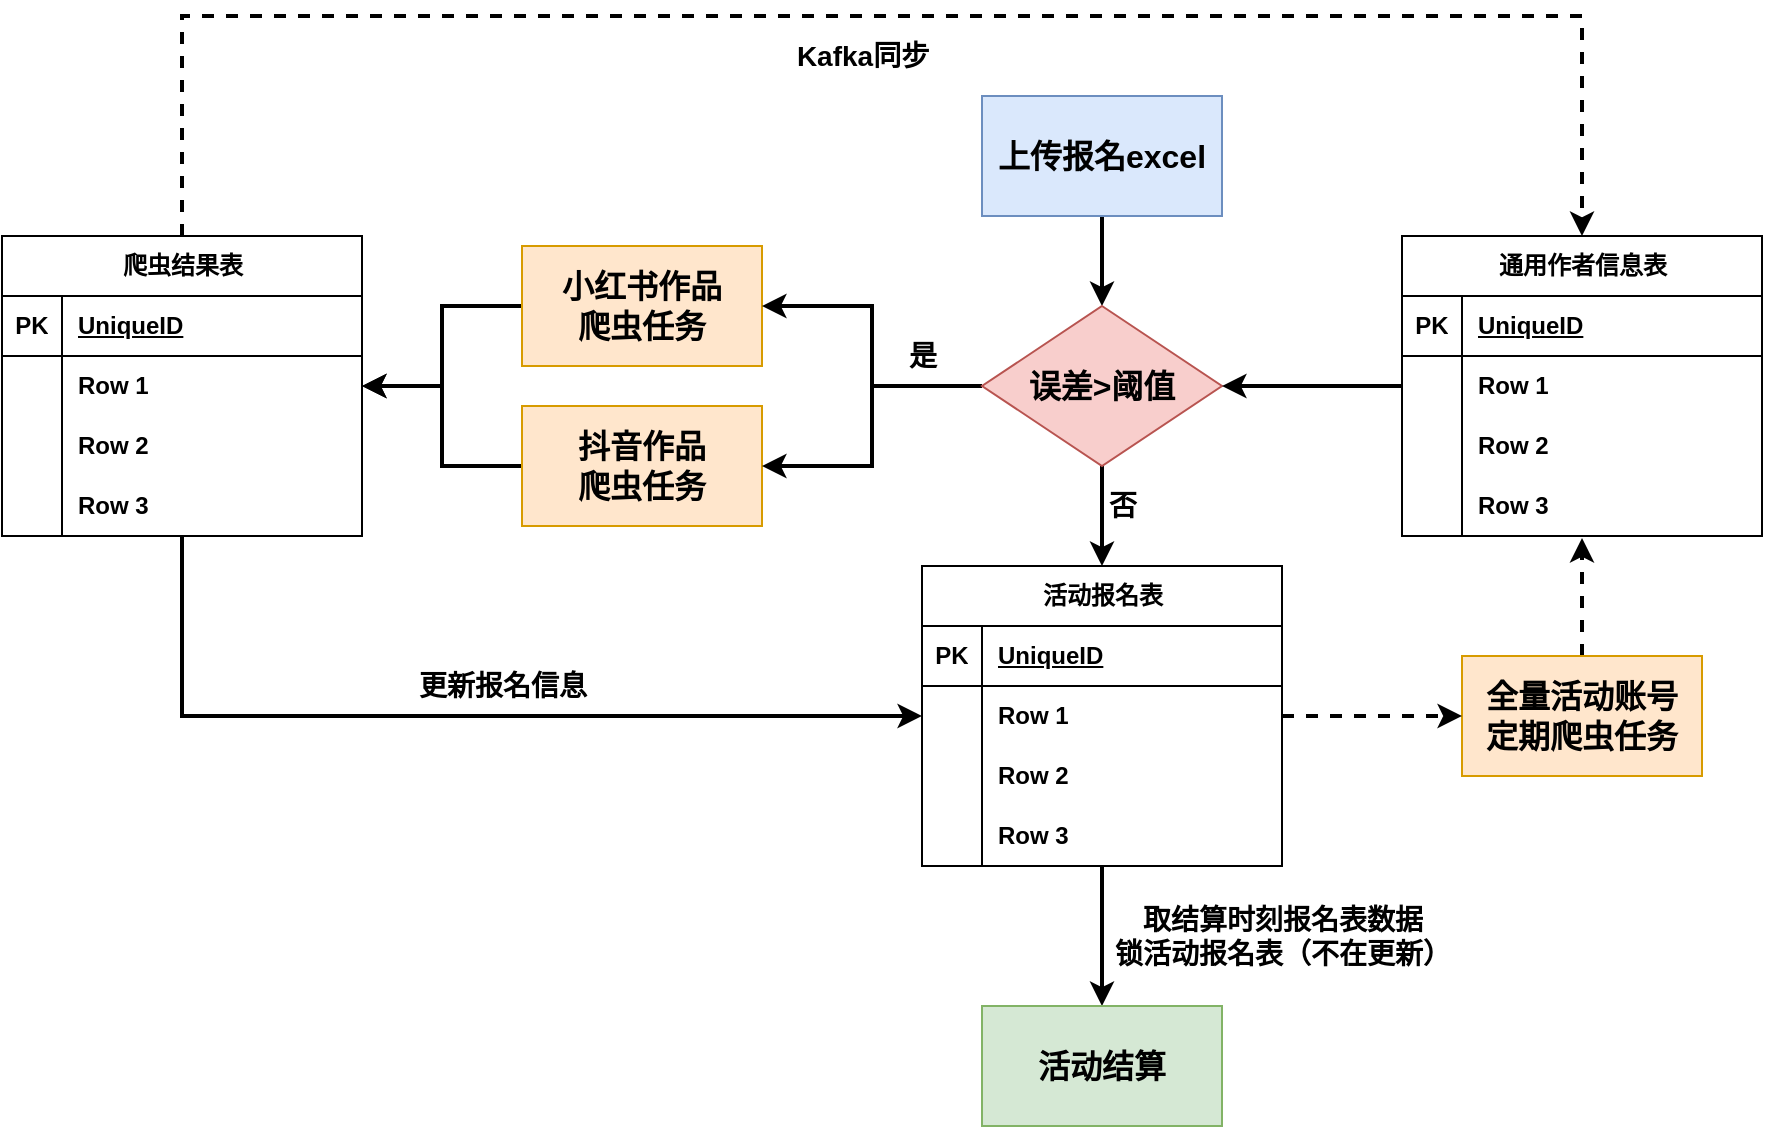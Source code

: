 <mxfile version="21.3.8" type="github">
  <diagram name="第 1 页" id="MTqGPW5jM1Rfsn0F7F28">
    <mxGraphModel dx="1781" dy="588" grid="1" gridSize="10" guides="1" tooltips="1" connect="1" arrows="1" fold="1" page="1" pageScale="1" pageWidth="827" pageHeight="1169" math="0" shadow="0">
      <root>
        <mxCell id="0" />
        <mxCell id="1" parent="0" />
        <mxCell id="qU7Nuy6pwITJOcNsggAO-75" style="edgeStyle=orthogonalEdgeStyle;rounded=0;orthogonalLoop=1;jettySize=auto;html=1;entryX=0.5;entryY=0;entryDx=0;entryDy=0;strokeWidth=2;fontStyle=1" parent="1" source="qU7Nuy6pwITJOcNsggAO-1" target="qU7Nuy6pwITJOcNsggAO-60" edge="1">
          <mxGeometry relative="1" as="geometry" />
        </mxCell>
        <mxCell id="qU7Nuy6pwITJOcNsggAO-1" value="&lt;font style=&quot;font-size: 16px;&quot;&gt;上传报名excel&lt;/font&gt;" style="rounded=0;whiteSpace=wrap;html=1;fillColor=#dae8fc;strokeColor=#6c8ebf;fontStyle=1" parent="1" vertex="1">
          <mxGeometry x="310" y="120" width="120" height="60" as="geometry" />
        </mxCell>
        <mxCell id="qU7Nuy6pwITJOcNsggAO-83" style="edgeStyle=orthogonalEdgeStyle;rounded=0;orthogonalLoop=1;jettySize=auto;html=1;entryX=1;entryY=0.5;entryDx=0;entryDy=0;strokeWidth=2;fontStyle=1" parent="1" source="qU7Nuy6pwITJOcNsggAO-2" target="qU7Nuy6pwITJOcNsggAO-39" edge="1">
          <mxGeometry relative="1" as="geometry" />
        </mxCell>
        <mxCell id="qU7Nuy6pwITJOcNsggAO-2" value="&lt;font size=&quot;3&quot;&gt;小红书作品&lt;br&gt;爬虫任务&lt;br&gt;&lt;/font&gt;" style="rounded=0;whiteSpace=wrap;html=1;fillColor=#ffe6cc;strokeColor=#d79b00;fontStyle=1" parent="1" vertex="1">
          <mxGeometry x="80" y="195" width="120" height="60" as="geometry" />
        </mxCell>
        <mxCell id="qU7Nuy6pwITJOcNsggAO-78" style="edgeStyle=orthogonalEdgeStyle;rounded=0;orthogonalLoop=1;jettySize=auto;html=1;strokeWidth=2;fontStyle=1" parent="1" source="qU7Nuy6pwITJOcNsggAO-8" target="qU7Nuy6pwITJOcNsggAO-55" edge="1">
          <mxGeometry relative="1" as="geometry" />
        </mxCell>
        <mxCell id="qU7Nuy6pwITJOcNsggAO-92" value="&lt;span&gt;&lt;font style=&quot;font-size: 14px;&quot;&gt;取结算时刻报名表数据&lt;br&gt;锁活动报名表（不在更新）&lt;br&gt;&lt;/font&gt;&lt;/span&gt;" style="edgeLabel;html=1;align=center;verticalAlign=middle;resizable=0;points=[];fontStyle=1" parent="qU7Nuy6pwITJOcNsggAO-78" vertex="1" connectable="0">
          <mxGeometry x="-0.114" y="-1" relative="1" as="geometry">
            <mxPoint x="91" y="4" as="offset" />
          </mxGeometry>
        </mxCell>
        <mxCell id="qU7Nuy6pwITJOcNsggAO-8" value="活动报名表" style="shape=table;startSize=30;container=1;collapsible=1;childLayout=tableLayout;fixedRows=1;rowLines=0;fontStyle=1;align=center;resizeLast=1;html=1;" parent="1" vertex="1">
          <mxGeometry x="280" y="355" width="180" height="150" as="geometry" />
        </mxCell>
        <mxCell id="qU7Nuy6pwITJOcNsggAO-9" value="" style="shape=tableRow;horizontal=0;startSize=0;swimlaneHead=0;swimlaneBody=0;fillColor=none;collapsible=0;dropTarget=0;points=[[0,0.5],[1,0.5]];portConstraint=eastwest;top=0;left=0;right=0;bottom=1;fontStyle=1" parent="qU7Nuy6pwITJOcNsggAO-8" vertex="1">
          <mxGeometry y="30" width="180" height="30" as="geometry" />
        </mxCell>
        <mxCell id="qU7Nuy6pwITJOcNsggAO-10" value="PK" style="shape=partialRectangle;connectable=0;fillColor=none;top=0;left=0;bottom=0;right=0;fontStyle=1;overflow=hidden;whiteSpace=wrap;html=1;" parent="qU7Nuy6pwITJOcNsggAO-9" vertex="1">
          <mxGeometry width="30" height="30" as="geometry">
            <mxRectangle width="30" height="30" as="alternateBounds" />
          </mxGeometry>
        </mxCell>
        <mxCell id="qU7Nuy6pwITJOcNsggAO-11" value="UniqueID" style="shape=partialRectangle;connectable=0;fillColor=none;top=0;left=0;bottom=0;right=0;align=left;spacingLeft=6;fontStyle=5;overflow=hidden;whiteSpace=wrap;html=1;" parent="qU7Nuy6pwITJOcNsggAO-9" vertex="1">
          <mxGeometry x="30" width="150" height="30" as="geometry">
            <mxRectangle width="150" height="30" as="alternateBounds" />
          </mxGeometry>
        </mxCell>
        <mxCell id="qU7Nuy6pwITJOcNsggAO-12" value="" style="shape=tableRow;horizontal=0;startSize=0;swimlaneHead=0;swimlaneBody=0;fillColor=none;collapsible=0;dropTarget=0;points=[[0,0.5],[1,0.5]];portConstraint=eastwest;top=0;left=0;right=0;bottom=0;fontStyle=1" parent="qU7Nuy6pwITJOcNsggAO-8" vertex="1">
          <mxGeometry y="60" width="180" height="30" as="geometry" />
        </mxCell>
        <mxCell id="qU7Nuy6pwITJOcNsggAO-13" value="" style="shape=partialRectangle;connectable=0;fillColor=none;top=0;left=0;bottom=0;right=0;editable=1;overflow=hidden;whiteSpace=wrap;html=1;fontStyle=1" parent="qU7Nuy6pwITJOcNsggAO-12" vertex="1">
          <mxGeometry width="30" height="30" as="geometry">
            <mxRectangle width="30" height="30" as="alternateBounds" />
          </mxGeometry>
        </mxCell>
        <mxCell id="qU7Nuy6pwITJOcNsggAO-14" value="Row 1" style="shape=partialRectangle;connectable=0;fillColor=none;top=0;left=0;bottom=0;right=0;align=left;spacingLeft=6;overflow=hidden;whiteSpace=wrap;html=1;fontStyle=1" parent="qU7Nuy6pwITJOcNsggAO-12" vertex="1">
          <mxGeometry x="30" width="150" height="30" as="geometry">
            <mxRectangle width="150" height="30" as="alternateBounds" />
          </mxGeometry>
        </mxCell>
        <mxCell id="qU7Nuy6pwITJOcNsggAO-15" value="" style="shape=tableRow;horizontal=0;startSize=0;swimlaneHead=0;swimlaneBody=0;fillColor=none;collapsible=0;dropTarget=0;points=[[0,0.5],[1,0.5]];portConstraint=eastwest;top=0;left=0;right=0;bottom=0;fontStyle=1" parent="qU7Nuy6pwITJOcNsggAO-8" vertex="1">
          <mxGeometry y="90" width="180" height="30" as="geometry" />
        </mxCell>
        <mxCell id="qU7Nuy6pwITJOcNsggAO-16" value="" style="shape=partialRectangle;connectable=0;fillColor=none;top=0;left=0;bottom=0;right=0;editable=1;overflow=hidden;whiteSpace=wrap;html=1;fontStyle=1" parent="qU7Nuy6pwITJOcNsggAO-15" vertex="1">
          <mxGeometry width="30" height="30" as="geometry">
            <mxRectangle width="30" height="30" as="alternateBounds" />
          </mxGeometry>
        </mxCell>
        <mxCell id="qU7Nuy6pwITJOcNsggAO-17" value="Row 2" style="shape=partialRectangle;connectable=0;fillColor=none;top=0;left=0;bottom=0;right=0;align=left;spacingLeft=6;overflow=hidden;whiteSpace=wrap;html=1;fontStyle=1" parent="qU7Nuy6pwITJOcNsggAO-15" vertex="1">
          <mxGeometry x="30" width="150" height="30" as="geometry">
            <mxRectangle width="150" height="30" as="alternateBounds" />
          </mxGeometry>
        </mxCell>
        <mxCell id="qU7Nuy6pwITJOcNsggAO-18" value="" style="shape=tableRow;horizontal=0;startSize=0;swimlaneHead=0;swimlaneBody=0;fillColor=none;collapsible=0;dropTarget=0;points=[[0,0.5],[1,0.5]];portConstraint=eastwest;top=0;left=0;right=0;bottom=0;fontStyle=1" parent="qU7Nuy6pwITJOcNsggAO-8" vertex="1">
          <mxGeometry y="120" width="180" height="30" as="geometry" />
        </mxCell>
        <mxCell id="qU7Nuy6pwITJOcNsggAO-19" value="" style="shape=partialRectangle;connectable=0;fillColor=none;top=0;left=0;bottom=0;right=0;editable=1;overflow=hidden;whiteSpace=wrap;html=1;fontStyle=1" parent="qU7Nuy6pwITJOcNsggAO-18" vertex="1">
          <mxGeometry width="30" height="30" as="geometry">
            <mxRectangle width="30" height="30" as="alternateBounds" />
          </mxGeometry>
        </mxCell>
        <mxCell id="qU7Nuy6pwITJOcNsggAO-20" value="Row 3" style="shape=partialRectangle;connectable=0;fillColor=none;top=0;left=0;bottom=0;right=0;align=left;spacingLeft=6;overflow=hidden;whiteSpace=wrap;html=1;fontStyle=1" parent="qU7Nuy6pwITJOcNsggAO-18" vertex="1">
          <mxGeometry x="30" width="150" height="30" as="geometry">
            <mxRectangle width="150" height="30" as="alternateBounds" />
          </mxGeometry>
        </mxCell>
        <mxCell id="qU7Nuy6pwITJOcNsggAO-84" style="edgeStyle=orthogonalEdgeStyle;rounded=0;orthogonalLoop=1;jettySize=auto;html=1;entryX=1;entryY=0.5;entryDx=0;entryDy=0;strokeWidth=2;fontStyle=1" parent="1" source="qU7Nuy6pwITJOcNsggAO-21" target="qU7Nuy6pwITJOcNsggAO-39" edge="1">
          <mxGeometry relative="1" as="geometry" />
        </mxCell>
        <mxCell id="qU7Nuy6pwITJOcNsggAO-21" value="&lt;font size=&quot;3&quot;&gt;抖音作品&lt;br&gt;爬虫任务&lt;br&gt;&lt;/font&gt;" style="rounded=0;whiteSpace=wrap;html=1;fillColor=#ffe6cc;strokeColor=#d79b00;fontStyle=1" parent="1" vertex="1">
          <mxGeometry x="80" y="275" width="120" height="60" as="geometry" />
        </mxCell>
        <mxCell id="qU7Nuy6pwITJOcNsggAO-22" value="通用作者信息表" style="shape=table;startSize=30;container=1;collapsible=1;childLayout=tableLayout;fixedRows=1;rowLines=0;fontStyle=1;align=center;resizeLast=1;html=1;" parent="1" vertex="1">
          <mxGeometry x="520" y="190" width="180" height="150" as="geometry" />
        </mxCell>
        <mxCell id="qU7Nuy6pwITJOcNsggAO-23" value="" style="shape=tableRow;horizontal=0;startSize=0;swimlaneHead=0;swimlaneBody=0;fillColor=none;collapsible=0;dropTarget=0;points=[[0,0.5],[1,0.5]];portConstraint=eastwest;top=0;left=0;right=0;bottom=1;fontStyle=1" parent="qU7Nuy6pwITJOcNsggAO-22" vertex="1">
          <mxGeometry y="30" width="180" height="30" as="geometry" />
        </mxCell>
        <mxCell id="qU7Nuy6pwITJOcNsggAO-24" value="PK" style="shape=partialRectangle;connectable=0;fillColor=none;top=0;left=0;bottom=0;right=0;fontStyle=1;overflow=hidden;whiteSpace=wrap;html=1;" parent="qU7Nuy6pwITJOcNsggAO-23" vertex="1">
          <mxGeometry width="30" height="30" as="geometry">
            <mxRectangle width="30" height="30" as="alternateBounds" />
          </mxGeometry>
        </mxCell>
        <mxCell id="qU7Nuy6pwITJOcNsggAO-25" value="UniqueID" style="shape=partialRectangle;connectable=0;fillColor=none;top=0;left=0;bottom=0;right=0;align=left;spacingLeft=6;fontStyle=5;overflow=hidden;whiteSpace=wrap;html=1;" parent="qU7Nuy6pwITJOcNsggAO-23" vertex="1">
          <mxGeometry x="30" width="150" height="30" as="geometry">
            <mxRectangle width="150" height="30" as="alternateBounds" />
          </mxGeometry>
        </mxCell>
        <mxCell id="qU7Nuy6pwITJOcNsggAO-26" value="" style="shape=tableRow;horizontal=0;startSize=0;swimlaneHead=0;swimlaneBody=0;fillColor=none;collapsible=0;dropTarget=0;points=[[0,0.5],[1,0.5]];portConstraint=eastwest;top=0;left=0;right=0;bottom=0;fontStyle=1" parent="qU7Nuy6pwITJOcNsggAO-22" vertex="1">
          <mxGeometry y="60" width="180" height="30" as="geometry" />
        </mxCell>
        <mxCell id="qU7Nuy6pwITJOcNsggAO-27" value="" style="shape=partialRectangle;connectable=0;fillColor=none;top=0;left=0;bottom=0;right=0;editable=1;overflow=hidden;whiteSpace=wrap;html=1;fontStyle=1" parent="qU7Nuy6pwITJOcNsggAO-26" vertex="1">
          <mxGeometry width="30" height="30" as="geometry">
            <mxRectangle width="30" height="30" as="alternateBounds" />
          </mxGeometry>
        </mxCell>
        <mxCell id="qU7Nuy6pwITJOcNsggAO-28" value="Row 1" style="shape=partialRectangle;connectable=0;fillColor=none;top=0;left=0;bottom=0;right=0;align=left;spacingLeft=6;overflow=hidden;whiteSpace=wrap;html=1;fontStyle=1" parent="qU7Nuy6pwITJOcNsggAO-26" vertex="1">
          <mxGeometry x="30" width="150" height="30" as="geometry">
            <mxRectangle width="150" height="30" as="alternateBounds" />
          </mxGeometry>
        </mxCell>
        <mxCell id="qU7Nuy6pwITJOcNsggAO-29" value="" style="shape=tableRow;horizontal=0;startSize=0;swimlaneHead=0;swimlaneBody=0;fillColor=none;collapsible=0;dropTarget=0;points=[[0,0.5],[1,0.5]];portConstraint=eastwest;top=0;left=0;right=0;bottom=0;fontStyle=1" parent="qU7Nuy6pwITJOcNsggAO-22" vertex="1">
          <mxGeometry y="90" width="180" height="30" as="geometry" />
        </mxCell>
        <mxCell id="qU7Nuy6pwITJOcNsggAO-30" value="" style="shape=partialRectangle;connectable=0;fillColor=none;top=0;left=0;bottom=0;right=0;editable=1;overflow=hidden;whiteSpace=wrap;html=1;fontStyle=1" parent="qU7Nuy6pwITJOcNsggAO-29" vertex="1">
          <mxGeometry width="30" height="30" as="geometry">
            <mxRectangle width="30" height="30" as="alternateBounds" />
          </mxGeometry>
        </mxCell>
        <mxCell id="qU7Nuy6pwITJOcNsggAO-31" value="Row 2" style="shape=partialRectangle;connectable=0;fillColor=none;top=0;left=0;bottom=0;right=0;align=left;spacingLeft=6;overflow=hidden;whiteSpace=wrap;html=1;fontStyle=1" parent="qU7Nuy6pwITJOcNsggAO-29" vertex="1">
          <mxGeometry x="30" width="150" height="30" as="geometry">
            <mxRectangle width="150" height="30" as="alternateBounds" />
          </mxGeometry>
        </mxCell>
        <mxCell id="qU7Nuy6pwITJOcNsggAO-32" value="" style="shape=tableRow;horizontal=0;startSize=0;swimlaneHead=0;swimlaneBody=0;fillColor=none;collapsible=0;dropTarget=0;points=[[0,0.5],[1,0.5]];portConstraint=eastwest;top=0;left=0;right=0;bottom=0;fontStyle=1" parent="qU7Nuy6pwITJOcNsggAO-22" vertex="1">
          <mxGeometry y="120" width="180" height="30" as="geometry" />
        </mxCell>
        <mxCell id="qU7Nuy6pwITJOcNsggAO-33" value="" style="shape=partialRectangle;connectable=0;fillColor=none;top=0;left=0;bottom=0;right=0;editable=1;overflow=hidden;whiteSpace=wrap;html=1;fontStyle=1" parent="qU7Nuy6pwITJOcNsggAO-32" vertex="1">
          <mxGeometry width="30" height="30" as="geometry">
            <mxRectangle width="30" height="30" as="alternateBounds" />
          </mxGeometry>
        </mxCell>
        <mxCell id="qU7Nuy6pwITJOcNsggAO-34" value="Row 3" style="shape=partialRectangle;connectable=0;fillColor=none;top=0;left=0;bottom=0;right=0;align=left;spacingLeft=6;overflow=hidden;whiteSpace=wrap;html=1;fontStyle=1" parent="qU7Nuy6pwITJOcNsggAO-32" vertex="1">
          <mxGeometry x="30" width="150" height="30" as="geometry">
            <mxRectangle width="150" height="30" as="alternateBounds" />
          </mxGeometry>
        </mxCell>
        <mxCell id="qU7Nuy6pwITJOcNsggAO-86" style="edgeStyle=orthogonalEdgeStyle;rounded=0;orthogonalLoop=1;jettySize=auto;html=1;entryX=0;entryY=0.5;entryDx=0;entryDy=0;strokeWidth=2;fontStyle=1" parent="1" source="qU7Nuy6pwITJOcNsggAO-35" target="qU7Nuy6pwITJOcNsggAO-12" edge="1">
          <mxGeometry relative="1" as="geometry" />
        </mxCell>
        <mxCell id="qU7Nuy6pwITJOcNsggAO-95" value="&lt;b&gt;&lt;font style=&quot;font-size: 14px;&quot;&gt;更新报名信息&lt;/font&gt;&lt;/b&gt;" style="edgeLabel;html=1;align=center;verticalAlign=middle;resizable=0;points=[];" parent="qU7Nuy6pwITJOcNsggAO-86" vertex="1" connectable="0">
          <mxGeometry x="-0.061" y="-1" relative="1" as="geometry">
            <mxPoint x="34" y="-16" as="offset" />
          </mxGeometry>
        </mxCell>
        <mxCell id="qU7Nuy6pwITJOcNsggAO-87" style="edgeStyle=orthogonalEdgeStyle;rounded=0;orthogonalLoop=1;jettySize=auto;html=1;entryX=0.5;entryY=0;entryDx=0;entryDy=0;exitX=0.5;exitY=0;exitDx=0;exitDy=0;strokeWidth=2;dashed=1;fontStyle=1" parent="1" source="qU7Nuy6pwITJOcNsggAO-35" target="qU7Nuy6pwITJOcNsggAO-22" edge="1">
          <mxGeometry relative="1" as="geometry">
            <Array as="points">
              <mxPoint x="-90" y="80" />
              <mxPoint x="610" y="80" />
            </Array>
          </mxGeometry>
        </mxCell>
        <mxCell id="qU7Nuy6pwITJOcNsggAO-90" value="&lt;font style=&quot;font-size: 14px;&quot;&gt;Kafka同步&lt;/font&gt;" style="edgeLabel;html=1;align=center;verticalAlign=middle;resizable=0;points=[];fontStyle=1" parent="qU7Nuy6pwITJOcNsggAO-87" vertex="1" connectable="0">
          <mxGeometry x="0.02" y="-1" relative="1" as="geometry">
            <mxPoint x="-19" y="19" as="offset" />
          </mxGeometry>
        </mxCell>
        <mxCell id="qU7Nuy6pwITJOcNsggAO-35" value="爬虫结果表" style="shape=table;startSize=30;container=1;collapsible=1;childLayout=tableLayout;fixedRows=1;rowLines=0;fontStyle=1;align=center;resizeLast=1;html=1;" parent="1" vertex="1">
          <mxGeometry x="-180" y="190" width="180" height="150" as="geometry" />
        </mxCell>
        <mxCell id="qU7Nuy6pwITJOcNsggAO-36" value="" style="shape=tableRow;horizontal=0;startSize=0;swimlaneHead=0;swimlaneBody=0;fillColor=none;collapsible=0;dropTarget=0;points=[[0,0.5],[1,0.5]];portConstraint=eastwest;top=0;left=0;right=0;bottom=1;fontStyle=1" parent="qU7Nuy6pwITJOcNsggAO-35" vertex="1">
          <mxGeometry y="30" width="180" height="30" as="geometry" />
        </mxCell>
        <mxCell id="qU7Nuy6pwITJOcNsggAO-37" value="PK" style="shape=partialRectangle;connectable=0;fillColor=none;top=0;left=0;bottom=0;right=0;fontStyle=1;overflow=hidden;whiteSpace=wrap;html=1;" parent="qU7Nuy6pwITJOcNsggAO-36" vertex="1">
          <mxGeometry width="30" height="30" as="geometry">
            <mxRectangle width="30" height="30" as="alternateBounds" />
          </mxGeometry>
        </mxCell>
        <mxCell id="qU7Nuy6pwITJOcNsggAO-38" value="UniqueID" style="shape=partialRectangle;connectable=0;fillColor=none;top=0;left=0;bottom=0;right=0;align=left;spacingLeft=6;fontStyle=5;overflow=hidden;whiteSpace=wrap;html=1;" parent="qU7Nuy6pwITJOcNsggAO-36" vertex="1">
          <mxGeometry x="30" width="150" height="30" as="geometry">
            <mxRectangle width="150" height="30" as="alternateBounds" />
          </mxGeometry>
        </mxCell>
        <mxCell id="qU7Nuy6pwITJOcNsggAO-39" value="" style="shape=tableRow;horizontal=0;startSize=0;swimlaneHead=0;swimlaneBody=0;fillColor=none;collapsible=0;dropTarget=0;points=[[0,0.5],[1,0.5]];portConstraint=eastwest;top=0;left=0;right=0;bottom=0;fontStyle=1" parent="qU7Nuy6pwITJOcNsggAO-35" vertex="1">
          <mxGeometry y="60" width="180" height="30" as="geometry" />
        </mxCell>
        <mxCell id="qU7Nuy6pwITJOcNsggAO-40" value="" style="shape=partialRectangle;connectable=0;fillColor=none;top=0;left=0;bottom=0;right=0;editable=1;overflow=hidden;whiteSpace=wrap;html=1;fontStyle=1" parent="qU7Nuy6pwITJOcNsggAO-39" vertex="1">
          <mxGeometry width="30" height="30" as="geometry">
            <mxRectangle width="30" height="30" as="alternateBounds" />
          </mxGeometry>
        </mxCell>
        <mxCell id="qU7Nuy6pwITJOcNsggAO-41" value="Row 1" style="shape=partialRectangle;connectable=0;fillColor=none;top=0;left=0;bottom=0;right=0;align=left;spacingLeft=6;overflow=hidden;whiteSpace=wrap;html=1;fontStyle=1" parent="qU7Nuy6pwITJOcNsggAO-39" vertex="1">
          <mxGeometry x="30" width="150" height="30" as="geometry">
            <mxRectangle width="150" height="30" as="alternateBounds" />
          </mxGeometry>
        </mxCell>
        <mxCell id="qU7Nuy6pwITJOcNsggAO-42" value="" style="shape=tableRow;horizontal=0;startSize=0;swimlaneHead=0;swimlaneBody=0;fillColor=none;collapsible=0;dropTarget=0;points=[[0,0.5],[1,0.5]];portConstraint=eastwest;top=0;left=0;right=0;bottom=0;fontStyle=1" parent="qU7Nuy6pwITJOcNsggAO-35" vertex="1">
          <mxGeometry y="90" width="180" height="30" as="geometry" />
        </mxCell>
        <mxCell id="qU7Nuy6pwITJOcNsggAO-43" value="" style="shape=partialRectangle;connectable=0;fillColor=none;top=0;left=0;bottom=0;right=0;editable=1;overflow=hidden;whiteSpace=wrap;html=1;fontStyle=1" parent="qU7Nuy6pwITJOcNsggAO-42" vertex="1">
          <mxGeometry width="30" height="30" as="geometry">
            <mxRectangle width="30" height="30" as="alternateBounds" />
          </mxGeometry>
        </mxCell>
        <mxCell id="qU7Nuy6pwITJOcNsggAO-44" value="Row 2" style="shape=partialRectangle;connectable=0;fillColor=none;top=0;left=0;bottom=0;right=0;align=left;spacingLeft=6;overflow=hidden;whiteSpace=wrap;html=1;fontStyle=1" parent="qU7Nuy6pwITJOcNsggAO-42" vertex="1">
          <mxGeometry x="30" width="150" height="30" as="geometry">
            <mxRectangle width="150" height="30" as="alternateBounds" />
          </mxGeometry>
        </mxCell>
        <mxCell id="qU7Nuy6pwITJOcNsggAO-45" value="" style="shape=tableRow;horizontal=0;startSize=0;swimlaneHead=0;swimlaneBody=0;fillColor=none;collapsible=0;dropTarget=0;points=[[0,0.5],[1,0.5]];portConstraint=eastwest;top=0;left=0;right=0;bottom=0;fontStyle=1" parent="qU7Nuy6pwITJOcNsggAO-35" vertex="1">
          <mxGeometry y="120" width="180" height="30" as="geometry" />
        </mxCell>
        <mxCell id="qU7Nuy6pwITJOcNsggAO-46" value="" style="shape=partialRectangle;connectable=0;fillColor=none;top=0;left=0;bottom=0;right=0;editable=1;overflow=hidden;whiteSpace=wrap;html=1;fontStyle=1" parent="qU7Nuy6pwITJOcNsggAO-45" vertex="1">
          <mxGeometry width="30" height="30" as="geometry">
            <mxRectangle width="30" height="30" as="alternateBounds" />
          </mxGeometry>
        </mxCell>
        <mxCell id="qU7Nuy6pwITJOcNsggAO-47" value="Row 3" style="shape=partialRectangle;connectable=0;fillColor=none;top=0;left=0;bottom=0;right=0;align=left;spacingLeft=6;overflow=hidden;whiteSpace=wrap;html=1;fontStyle=1" parent="qU7Nuy6pwITJOcNsggAO-45" vertex="1">
          <mxGeometry x="30" width="150" height="30" as="geometry">
            <mxRectangle width="150" height="30" as="alternateBounds" />
          </mxGeometry>
        </mxCell>
        <mxCell id="qU7Nuy6pwITJOcNsggAO-55" value="&lt;font size=&quot;3&quot;&gt;活动结算&lt;br&gt;&lt;/font&gt;" style="rounded=0;whiteSpace=wrap;html=1;fillColor=#d5e8d4;strokeColor=#82b366;fontStyle=1" parent="1" vertex="1">
          <mxGeometry x="310" y="575" width="120" height="60" as="geometry" />
        </mxCell>
        <mxCell id="qU7Nuy6pwITJOcNsggAO-79" style="edgeStyle=orthogonalEdgeStyle;rounded=0;orthogonalLoop=1;jettySize=auto;html=1;entryX=1;entryY=0.5;entryDx=0;entryDy=0;strokeWidth=2;fontStyle=1" parent="1" source="qU7Nuy6pwITJOcNsggAO-60" target="qU7Nuy6pwITJOcNsggAO-2" edge="1">
          <mxGeometry relative="1" as="geometry" />
        </mxCell>
        <mxCell id="qU7Nuy6pwITJOcNsggAO-80" style="edgeStyle=orthogonalEdgeStyle;rounded=0;orthogonalLoop=1;jettySize=auto;html=1;exitX=0;exitY=0.5;exitDx=0;exitDy=0;strokeWidth=2;fontStyle=1" parent="1" source="qU7Nuy6pwITJOcNsggAO-60" target="qU7Nuy6pwITJOcNsggAO-21" edge="1">
          <mxGeometry relative="1" as="geometry" />
        </mxCell>
        <mxCell id="qU7Nuy6pwITJOcNsggAO-91" value="&lt;span&gt;&lt;font style=&quot;font-size: 14px;&quot;&gt;是&lt;/font&gt;&lt;/span&gt;" style="edgeLabel;html=1;align=center;verticalAlign=middle;resizable=0;points=[];fontStyle=1" parent="qU7Nuy6pwITJOcNsggAO-80" vertex="1" connectable="0">
          <mxGeometry x="-0.6" relative="1" as="geometry">
            <mxPoint y="-15" as="offset" />
          </mxGeometry>
        </mxCell>
        <mxCell id="qU7Nuy6pwITJOcNsggAO-93" style="edgeStyle=orthogonalEdgeStyle;rounded=0;orthogonalLoop=1;jettySize=auto;html=1;entryX=0.5;entryY=0;entryDx=0;entryDy=0;strokeWidth=2;fontStyle=1" parent="1" source="qU7Nuy6pwITJOcNsggAO-60" target="qU7Nuy6pwITJOcNsggAO-8" edge="1">
          <mxGeometry relative="1" as="geometry" />
        </mxCell>
        <mxCell id="qU7Nuy6pwITJOcNsggAO-94" value="&lt;b&gt;&lt;font style=&quot;font-size: 14px;&quot;&gt;否&lt;/font&gt;&lt;/b&gt;" style="edgeLabel;html=1;align=center;verticalAlign=middle;resizable=0;points=[];" parent="qU7Nuy6pwITJOcNsggAO-93" vertex="1" connectable="0">
          <mxGeometry x="-0.12" y="-1" relative="1" as="geometry">
            <mxPoint x="11" y="-2" as="offset" />
          </mxGeometry>
        </mxCell>
        <mxCell id="qU7Nuy6pwITJOcNsggAO-60" value="&lt;font style=&quot;font-size: 16px;&quot;&gt;误差&amp;gt;阈值&lt;/font&gt;" style="rhombus;whiteSpace=wrap;html=1;fillColor=#f8cecc;strokeColor=#b85450;fontStyle=1" parent="1" vertex="1">
          <mxGeometry x="310" y="225" width="120" height="80" as="geometry" />
        </mxCell>
        <mxCell id="qU7Nuy6pwITJOcNsggAO-76" style="edgeStyle=orthogonalEdgeStyle;rounded=0;orthogonalLoop=1;jettySize=auto;html=1;entryX=1;entryY=0.5;entryDx=0;entryDy=0;strokeWidth=2;fontStyle=1" parent="1" source="qU7Nuy6pwITJOcNsggAO-26" target="qU7Nuy6pwITJOcNsggAO-60" edge="1">
          <mxGeometry relative="1" as="geometry" />
        </mxCell>
        <mxCell id="qU7Nuy6pwITJOcNsggAO-98" style="edgeStyle=orthogonalEdgeStyle;rounded=0;orthogonalLoop=1;jettySize=auto;html=1;entryX=0.5;entryY=1.033;entryDx=0;entryDy=0;entryPerimeter=0;strokeWidth=2;dashed=1;" parent="1" source="qU7Nuy6pwITJOcNsggAO-96" target="qU7Nuy6pwITJOcNsggAO-32" edge="1">
          <mxGeometry relative="1" as="geometry" />
        </mxCell>
        <mxCell id="qU7Nuy6pwITJOcNsggAO-96" value="&lt;font size=&quot;3&quot;&gt;全量活动账号&lt;br&gt;定期爬虫任务&lt;br&gt;&lt;/font&gt;" style="rounded=0;whiteSpace=wrap;html=1;fillColor=#ffe6cc;strokeColor=#d79b00;fontStyle=1" parent="1" vertex="1">
          <mxGeometry x="550" y="400" width="120" height="60" as="geometry" />
        </mxCell>
        <mxCell id="qU7Nuy6pwITJOcNsggAO-97" style="edgeStyle=orthogonalEdgeStyle;rounded=0;orthogonalLoop=1;jettySize=auto;html=1;entryX=0;entryY=0.5;entryDx=0;entryDy=0;fontStyle=1;strokeWidth=2;dashed=1;" parent="1" source="qU7Nuy6pwITJOcNsggAO-12" target="qU7Nuy6pwITJOcNsggAO-96" edge="1">
          <mxGeometry relative="1" as="geometry" />
        </mxCell>
      </root>
    </mxGraphModel>
  </diagram>
</mxfile>
